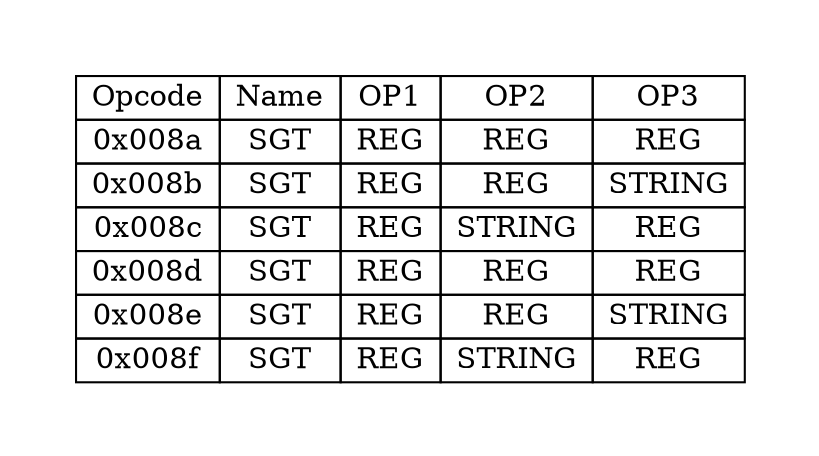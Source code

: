 digraph{
graph [pad="0.5", nodesep="0.5", ranksep="2" ]
node[shape=plain]
Foo [label=<
<table border="0" cellborder="1" cellspacing="0">
<tr><td> Opcode </td> <td> Name </td> <td> OP1 </td><td> OP2 </td><td> OP3 </td> </tr>
<tr><td> 0x008a </td><td> SGT </td><td> REG </td><td> REG </td><td> REG </td> </tr>
<tr><td> 0x008b </td><td> SGT </td><td> REG </td><td> REG </td><td> STRING </td> </tr>
<tr><td> 0x008c </td><td> SGT </td><td> REG </td><td> STRING </td><td> REG </td> </tr>
<tr><td> 0x008d </td><td> SGT </td><td> REG </td><td> REG </td><td> REG </td> </tr>
<tr><td> 0x008e </td><td> SGT </td><td> REG </td><td> REG </td><td> STRING </td> </tr>
<tr><td> 0x008f </td><td> SGT </td><td> REG </td><td> STRING </td><td> REG </td> </tr>
</table>>];
}
